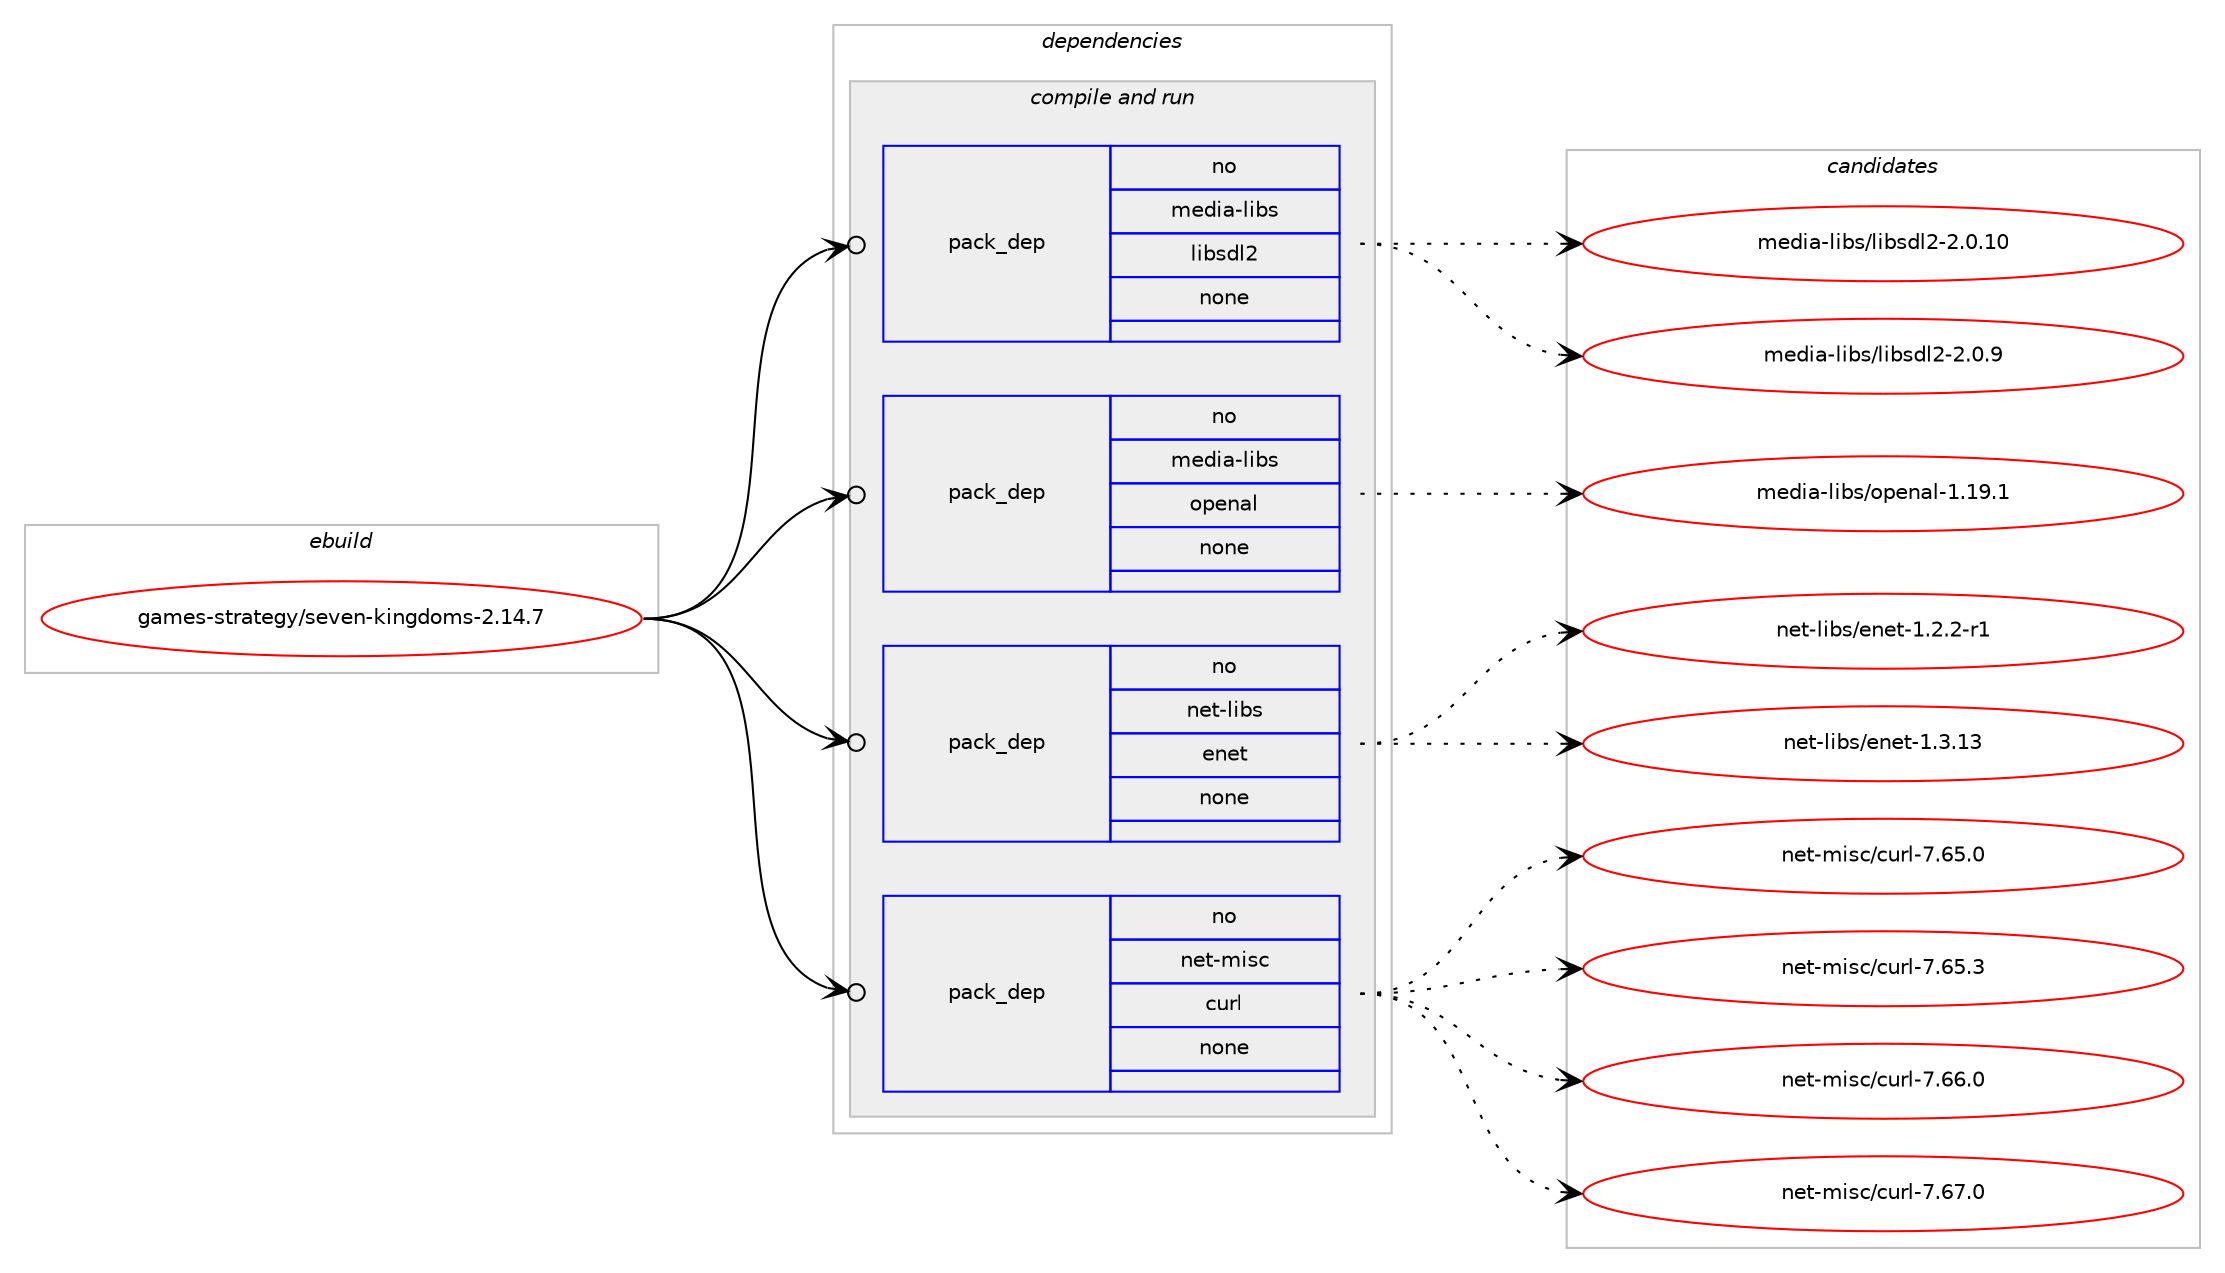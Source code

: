 digraph prolog {

# *************
# Graph options
# *************

newrank=true;
concentrate=true;
compound=true;
graph [rankdir=LR,fontname=Helvetica,fontsize=10,ranksep=1.5];#, ranksep=2.5, nodesep=0.2];
edge  [arrowhead=vee];
node  [fontname=Helvetica,fontsize=10];

# **********
# The ebuild
# **********

subgraph cluster_leftcol {
color=gray;
rank=same;
label=<<i>ebuild</i>>;
id [label="games-strategy/seven-kingdoms-2.14.7", color=red, width=4, href="../games-strategy/seven-kingdoms-2.14.7.svg"];
}

# ****************
# The dependencies
# ****************

subgraph cluster_midcol {
color=gray;
label=<<i>dependencies</i>>;
subgraph cluster_compile {
fillcolor="#eeeeee";
style=filled;
label=<<i>compile</i>>;
}
subgraph cluster_compileandrun {
fillcolor="#eeeeee";
style=filled;
label=<<i>compile and run</i>>;
subgraph pack546127 {
dependency743993 [label=<<TABLE BORDER="0" CELLBORDER="1" CELLSPACING="0" CELLPADDING="4" WIDTH="220"><TR><TD ROWSPAN="6" CELLPADDING="30">pack_dep</TD></TR><TR><TD WIDTH="110">no</TD></TR><TR><TD>media-libs</TD></TR><TR><TD>libsdl2</TD></TR><TR><TD>none</TD></TR><TR><TD></TD></TR></TABLE>>, shape=none, color=blue];
}
id:e -> dependency743993:w [weight=20,style="solid",arrowhead="odotvee"];
subgraph pack546128 {
dependency743994 [label=<<TABLE BORDER="0" CELLBORDER="1" CELLSPACING="0" CELLPADDING="4" WIDTH="220"><TR><TD ROWSPAN="6" CELLPADDING="30">pack_dep</TD></TR><TR><TD WIDTH="110">no</TD></TR><TR><TD>media-libs</TD></TR><TR><TD>openal</TD></TR><TR><TD>none</TD></TR><TR><TD></TD></TR></TABLE>>, shape=none, color=blue];
}
id:e -> dependency743994:w [weight=20,style="solid",arrowhead="odotvee"];
subgraph pack546129 {
dependency743995 [label=<<TABLE BORDER="0" CELLBORDER="1" CELLSPACING="0" CELLPADDING="4" WIDTH="220"><TR><TD ROWSPAN="6" CELLPADDING="30">pack_dep</TD></TR><TR><TD WIDTH="110">no</TD></TR><TR><TD>net-libs</TD></TR><TR><TD>enet</TD></TR><TR><TD>none</TD></TR><TR><TD></TD></TR></TABLE>>, shape=none, color=blue];
}
id:e -> dependency743995:w [weight=20,style="solid",arrowhead="odotvee"];
subgraph pack546130 {
dependency743996 [label=<<TABLE BORDER="0" CELLBORDER="1" CELLSPACING="0" CELLPADDING="4" WIDTH="220"><TR><TD ROWSPAN="6" CELLPADDING="30">pack_dep</TD></TR><TR><TD WIDTH="110">no</TD></TR><TR><TD>net-misc</TD></TR><TR><TD>curl</TD></TR><TR><TD>none</TD></TR><TR><TD></TD></TR></TABLE>>, shape=none, color=blue];
}
id:e -> dependency743996:w [weight=20,style="solid",arrowhead="odotvee"];
}
subgraph cluster_run {
fillcolor="#eeeeee";
style=filled;
label=<<i>run</i>>;
}
}

# **************
# The candidates
# **************

subgraph cluster_choices {
rank=same;
color=gray;
label=<<i>candidates</i>>;

subgraph choice546127 {
color=black;
nodesep=1;
choice10910110010597451081059811547108105981151001085045504648464948 [label="media-libs/libsdl2-2.0.10", color=red, width=4,href="../media-libs/libsdl2-2.0.10.svg"];
choice109101100105974510810598115471081059811510010850455046484657 [label="media-libs/libsdl2-2.0.9", color=red, width=4,href="../media-libs/libsdl2-2.0.9.svg"];
dependency743993:e -> choice10910110010597451081059811547108105981151001085045504648464948:w [style=dotted,weight="100"];
dependency743993:e -> choice109101100105974510810598115471081059811510010850455046484657:w [style=dotted,weight="100"];
}
subgraph choice546128 {
color=black;
nodesep=1;
choice109101100105974510810598115471111121011109710845494649574649 [label="media-libs/openal-1.19.1", color=red, width=4,href="../media-libs/openal-1.19.1.svg"];
dependency743994:e -> choice109101100105974510810598115471111121011109710845494649574649:w [style=dotted,weight="100"];
}
subgraph choice546129 {
color=black;
nodesep=1;
choice1101011164510810598115471011101011164549465046504511449 [label="net-libs/enet-1.2.2-r1", color=red, width=4,href="../net-libs/enet-1.2.2-r1.svg"];
choice11010111645108105981154710111010111645494651464951 [label="net-libs/enet-1.3.13", color=red, width=4,href="../net-libs/enet-1.3.13.svg"];
dependency743995:e -> choice1101011164510810598115471011101011164549465046504511449:w [style=dotted,weight="100"];
dependency743995:e -> choice11010111645108105981154710111010111645494651464951:w [style=dotted,weight="100"];
}
subgraph choice546130 {
color=black;
nodesep=1;
choice1101011164510910511599479911711410845554654534648 [label="net-misc/curl-7.65.0", color=red, width=4,href="../net-misc/curl-7.65.0.svg"];
choice1101011164510910511599479911711410845554654534651 [label="net-misc/curl-7.65.3", color=red, width=4,href="../net-misc/curl-7.65.3.svg"];
choice1101011164510910511599479911711410845554654544648 [label="net-misc/curl-7.66.0", color=red, width=4,href="../net-misc/curl-7.66.0.svg"];
choice1101011164510910511599479911711410845554654554648 [label="net-misc/curl-7.67.0", color=red, width=4,href="../net-misc/curl-7.67.0.svg"];
dependency743996:e -> choice1101011164510910511599479911711410845554654534648:w [style=dotted,weight="100"];
dependency743996:e -> choice1101011164510910511599479911711410845554654534651:w [style=dotted,weight="100"];
dependency743996:e -> choice1101011164510910511599479911711410845554654544648:w [style=dotted,weight="100"];
dependency743996:e -> choice1101011164510910511599479911711410845554654554648:w [style=dotted,weight="100"];
}
}

}
